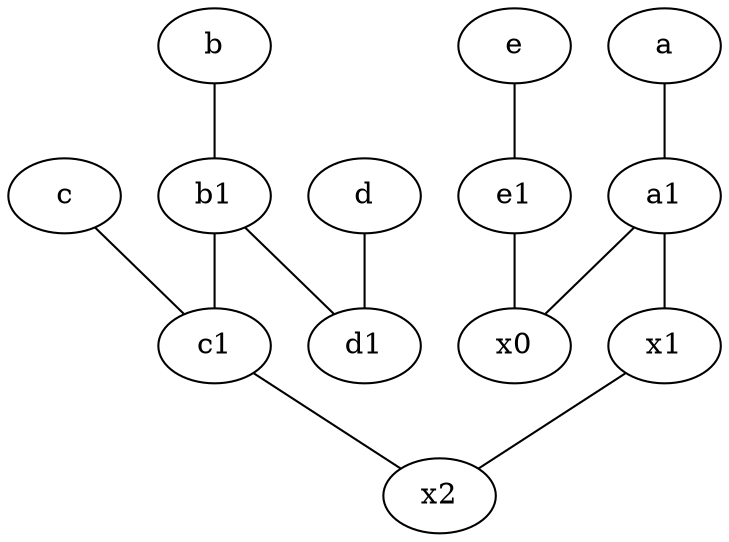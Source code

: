 graph {
	node [labelfontsize=50]
	x1 [labelfontsize=50]
	x0 [labelfontsize=50]
	a1 [labelfontsize=50 pos="8,3!"]
	e1 [labelfontsize=50 pos="7,7!"]
	c [labelfontsize=50 pos="4.5,2!"]
	c1 [labelfontsize=50 pos="4.5,3!"]
	x2 [labelfontsize=50]
	d1 [labelfontsize=50 pos="3,5!"]
	b1 [labelfontsize=50 pos="9,4!"]
	e -- e1
	e1 -- x0
	d -- d1
	b -- b1
	a1 -- x1
	a1 -- x0
	c1 -- x2
	x1 -- x2
	c -- c1
	b1 -- d1
	a -- a1
	b1 -- c1
}
